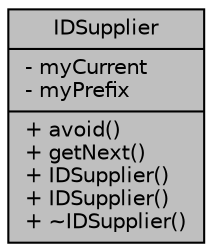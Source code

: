 digraph "IDSupplier"
{
  edge [fontname="Helvetica",fontsize="10",labelfontname="Helvetica",labelfontsize="10"];
  node [fontname="Helvetica",fontsize="10",shape=record];
  Node1 [label="{IDSupplier\n|- myCurrent\l- myPrefix\l|+ avoid()\l+ getNext()\l+ IDSupplier()\l+ IDSupplier()\l+ ~IDSupplier()\l}",height=0.2,width=0.4,color="black", fillcolor="grey75", style="filled", fontcolor="black"];
}
